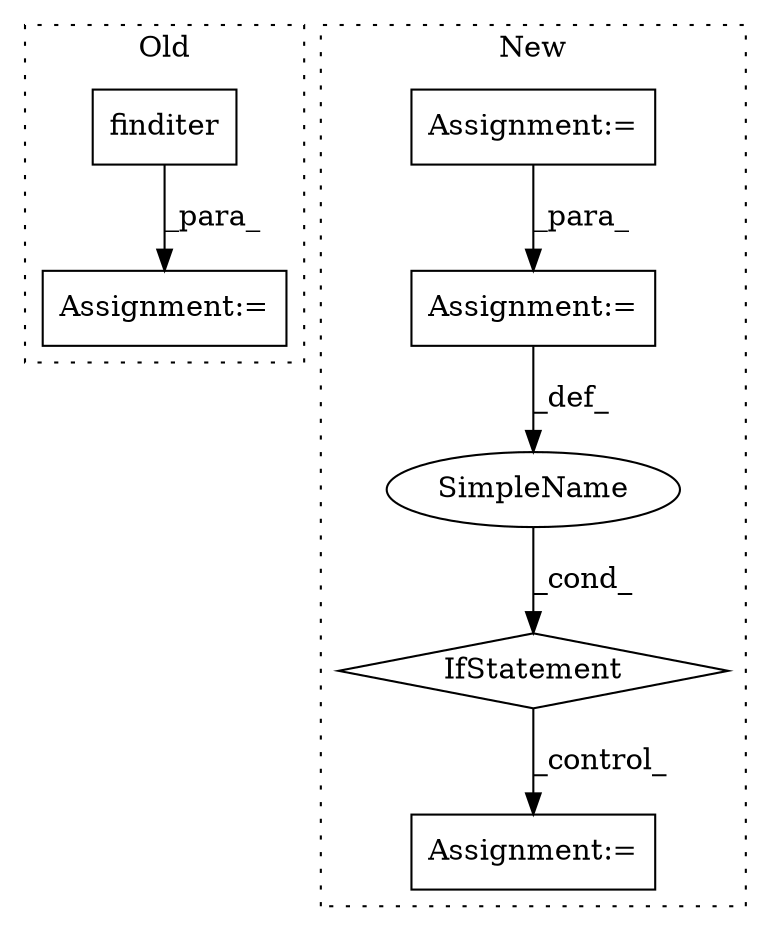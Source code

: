 digraph G {
subgraph cluster0 {
1 [label="finditer" a="32" s="4138,4173" l="9,1" shape="box"];
3 [label="Assignment:=" a="7" s="4029" l="14" shape="box"];
label = "Old";
style="dotted";
}
subgraph cluster1 {
2 [label="IfStatement" a="25" s="4418,4442" l="4,2" shape="diamond"];
4 [label="Assignment:=" a="7" s="4517" l="1" shape="box"];
5 [label="SimpleName" a="42" s="" l="" shape="ellipse"];
6 [label="Assignment:=" a="7" s="4196" l="1" shape="box"];
7 [label="Assignment:=" a="7" s="3979" l="1" shape="box"];
label = "New";
style="dotted";
}
1 -> 3 [label="_para_"];
2 -> 4 [label="_control_"];
5 -> 2 [label="_cond_"];
6 -> 5 [label="_def_"];
7 -> 6 [label="_para_"];
}